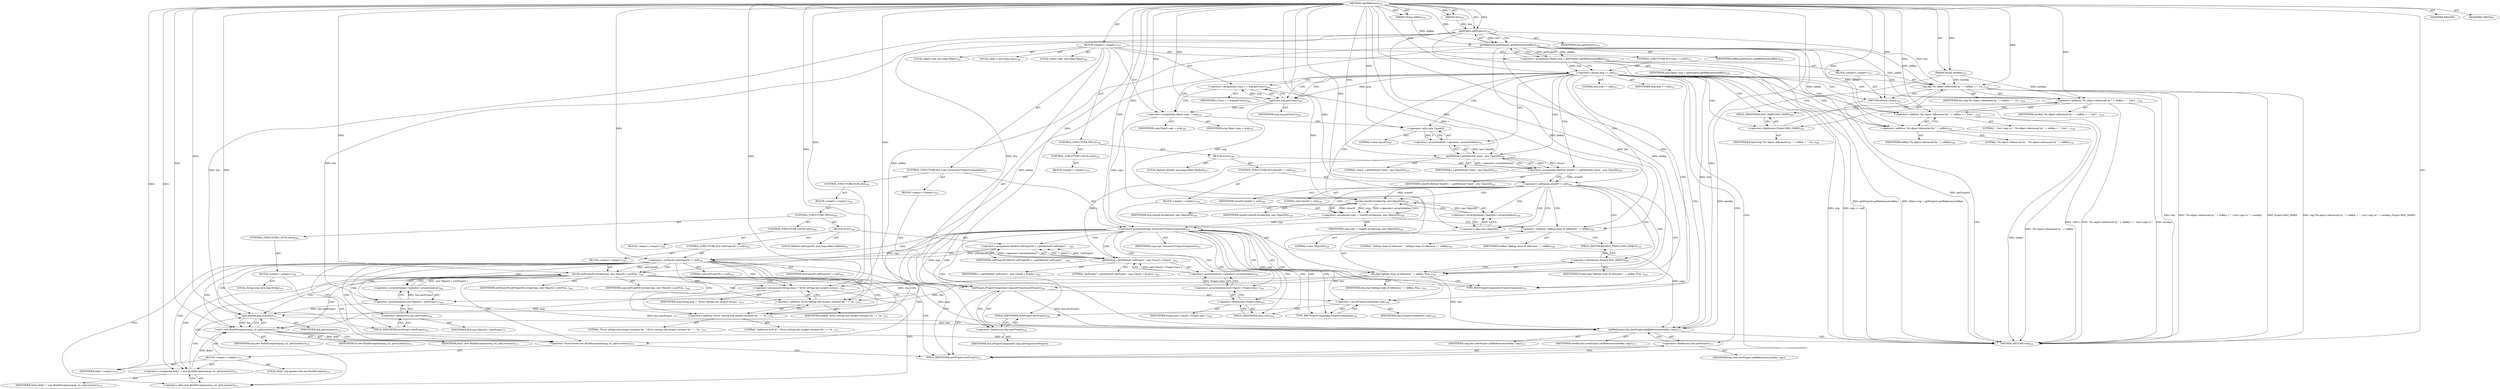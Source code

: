 digraph "copyReference" {  
"111669149709" [label = <(METHOD,copyReference)<SUB>535</SUB>> ]
"115964116998" [label = <(PARAM,this)<SUB>535</SUB>> ]
"115964117022" [label = <(PARAM,String oldKey)<SUB>535</SUB>> ]
"115964117023" [label = <(PARAM,String newKey)<SUB>535</SUB>> ]
"25769803855" [label = <(BLOCK,&lt;empty&gt;,&lt;empty&gt;)<SUB>535</SUB>> ]
"94489280546" [label = <(LOCAL,Object orig: java.lang.Object)<SUB>536</SUB>> ]
"30064771457" [label = <(&lt;operator&gt;.assignment,Object orig = getProject().getReference(oldKey))<SUB>536</SUB>> ]
"68719477025" [label = <(IDENTIFIER,orig,Object orig = getProject().getReference(oldKey))<SUB>536</SUB>> ]
"30064771458" [label = <(getReference,getProject().getReference(oldKey))<SUB>536</SUB>> ]
"30064771459" [label = <(getProject,getProject())<SUB>536</SUB>> ]
"68719476774" [label = <(IDENTIFIER,this,getProject())<SUB>536</SUB>> ]
"68719477026" [label = <(IDENTIFIER,oldKey,getProject().getReference(oldKey))<SUB>536</SUB>> ]
"47244640317" [label = <(CONTROL_STRUCTURE,IF,if (orig == null))<SUB>537</SUB>> ]
"30064771460" [label = <(&lt;operator&gt;.equals,orig == null)<SUB>537</SUB>> ]
"68719477027" [label = <(IDENTIFIER,orig,orig == null)<SUB>537</SUB>> ]
"90194313284" [label = <(LITERAL,null,orig == null)<SUB>537</SUB>> ]
"25769803856" [label = <(BLOCK,&lt;empty&gt;,&lt;empty&gt;)<SUB>537</SUB>> ]
"30064771461" [label = <(log,log(&quot;No object referenced by &quot; + oldKey + &quot;. Ca...)<SUB>538</SUB>> ]
"68719476775" [label = <(IDENTIFIER,this,log(&quot;No object referenced by &quot; + oldKey + &quot;. Ca...)<SUB>538</SUB>> ]
"30064771462" [label = <(&lt;operator&gt;.addition,&quot;No object referenced by &quot; + oldKey + &quot;. Can't ...)<SUB>538</SUB>> ]
"30064771463" [label = <(&lt;operator&gt;.addition,&quot;No object referenced by &quot; + oldKey + &quot;. Can't ...)<SUB>538</SUB>> ]
"30064771464" [label = <(&lt;operator&gt;.addition,&quot;No object referenced by &quot; + oldKey)<SUB>538</SUB>> ]
"90194313285" [label = <(LITERAL,&quot;No object referenced by &quot;,&quot;No object referenced by &quot; + oldKey)<SUB>538</SUB>> ]
"68719477028" [label = <(IDENTIFIER,oldKey,&quot;No object referenced by &quot; + oldKey)<SUB>538</SUB>> ]
"90194313286" [label = <(LITERAL,&quot;. Can't copy to &quot;,&quot;No object referenced by &quot; + oldKey + &quot;. Can't ...)<SUB>538</SUB>> ]
"68719477029" [label = <(IDENTIFIER,newKey,&quot;No object referenced by &quot; + oldKey + &quot;. Can't ...)<SUB>539</SUB>> ]
"30064771465" [label = <(&lt;operator&gt;.fieldAccess,Project.MSG_WARN)<SUB>540</SUB>> ]
"68719477030" [label = <(IDENTIFIER,Project,log(&quot;No object referenced by &quot; + oldKey + &quot;. Ca...)<SUB>540</SUB>> ]
"55834574943" [label = <(FIELD_IDENTIFIER,MSG_WARN,MSG_WARN)<SUB>540</SUB>> ]
"146028888066" [label = <(RETURN,return;,return;)<SUB>541</SUB>> ]
"94489280547" [label = <(LOCAL,Class c: java.lang.Class)<SUB>544</SUB>> ]
"30064771466" [label = <(&lt;operator&gt;.assignment,Class c = orig.getClass())<SUB>544</SUB>> ]
"68719477031" [label = <(IDENTIFIER,c,Class c = orig.getClass())<SUB>544</SUB>> ]
"30064771467" [label = <(getClass,orig.getClass())<SUB>544</SUB>> ]
"68719477032" [label = <(IDENTIFIER,orig,orig.getClass())<SUB>544</SUB>> ]
"94489280548" [label = <(LOCAL,Object copy: java.lang.Object)<SUB>545</SUB>> ]
"30064771468" [label = <(&lt;operator&gt;.assignment,Object copy = orig)<SUB>545</SUB>> ]
"68719477033" [label = <(IDENTIFIER,copy,Object copy = orig)<SUB>545</SUB>> ]
"68719477034" [label = <(IDENTIFIER,orig,Object copy = orig)<SUB>545</SUB>> ]
"47244640318" [label = <(CONTROL_STRUCTURE,TRY,try)<SUB>546</SUB>> ]
"25769803857" [label = <(BLOCK,try,try)<SUB>546</SUB>> ]
"94489280549" [label = <(LOCAL,Method cloneM: java.lang.reflect.Method)<SUB>547</SUB>> ]
"30064771469" [label = <(&lt;operator&gt;.assignment,Method cloneM = c.getMethod(&quot;clone&quot;, new Class[0]))<SUB>547</SUB>> ]
"68719477035" [label = <(IDENTIFIER,cloneM,Method cloneM = c.getMethod(&quot;clone&quot;, new Class[0]))<SUB>547</SUB>> ]
"30064771470" [label = <(getMethod,c.getMethod(&quot;clone&quot;, new Class[0]))<SUB>547</SUB>> ]
"68719477036" [label = <(IDENTIFIER,c,c.getMethod(&quot;clone&quot;, new Class[0]))<SUB>547</SUB>> ]
"90194313287" [label = <(LITERAL,&quot;clone&quot;,c.getMethod(&quot;clone&quot;, new Class[0]))<SUB>547</SUB>> ]
"30064771471" [label = <(&lt;operator&gt;.arrayInitializer,&lt;operator&gt;.arrayInitializer)<SUB>547</SUB>> ]
"30064771472" [label = <(&lt;operator&gt;.alloc,new Class[0])> ]
"90194313288" [label = <(LITERAL,0,new Class[0])<SUB>547</SUB>> ]
"47244640319" [label = <(CONTROL_STRUCTURE,IF,if (cloneM != null))<SUB>548</SUB>> ]
"30064771473" [label = <(&lt;operator&gt;.notEquals,cloneM != null)<SUB>548</SUB>> ]
"68719477037" [label = <(IDENTIFIER,cloneM,cloneM != null)<SUB>548</SUB>> ]
"90194313289" [label = <(LITERAL,null,cloneM != null)<SUB>548</SUB>> ]
"25769803858" [label = <(BLOCK,&lt;empty&gt;,&lt;empty&gt;)<SUB>548</SUB>> ]
"30064771474" [label = <(&lt;operator&gt;.assignment,copy = cloneM.invoke(orig, new Object[0]))<SUB>549</SUB>> ]
"68719477038" [label = <(IDENTIFIER,copy,copy = cloneM.invoke(orig, new Object[0]))<SUB>549</SUB>> ]
"30064771475" [label = <(invoke,cloneM.invoke(orig, new Object[0]))<SUB>549</SUB>> ]
"68719477039" [label = <(IDENTIFIER,cloneM,cloneM.invoke(orig, new Object[0]))<SUB>549</SUB>> ]
"68719477040" [label = <(IDENTIFIER,orig,cloneM.invoke(orig, new Object[0]))<SUB>549</SUB>> ]
"30064771476" [label = <(&lt;operator&gt;.arrayInitializer,&lt;operator&gt;.arrayInitializer)<SUB>549</SUB>> ]
"30064771477" [label = <(&lt;operator&gt;.alloc,new Object[0])> ]
"90194313290" [label = <(LITERAL,0,new Object[0])<SUB>549</SUB>> ]
"30064771478" [label = <(log,log(&quot;Adding clone of reference &quot; + oldKey, Proj...)<SUB>550</SUB>> ]
"68719476776" [label = <(IDENTIFIER,this,log(&quot;Adding clone of reference &quot; + oldKey, Proj...)<SUB>550</SUB>> ]
"30064771479" [label = <(&lt;operator&gt;.addition,&quot;Adding clone of reference &quot; + oldKey)<SUB>550</SUB>> ]
"90194313291" [label = <(LITERAL,&quot;Adding clone of reference &quot;,&quot;Adding clone of reference &quot; + oldKey)<SUB>550</SUB>> ]
"68719477041" [label = <(IDENTIFIER,oldKey,&quot;Adding clone of reference &quot; + oldKey)<SUB>550</SUB>> ]
"30064771480" [label = <(&lt;operator&gt;.fieldAccess,Project.MSG_DEBUG)<SUB>550</SUB>> ]
"68719477042" [label = <(IDENTIFIER,Project,log(&quot;Adding clone of reference &quot; + oldKey, Proj...)<SUB>550</SUB>> ]
"55834574944" [label = <(FIELD_IDENTIFIER,MSG_DEBUG,MSG_DEBUG)<SUB>550</SUB>> ]
"47244640320" [label = <(CONTROL_STRUCTURE,CATCH,catch)<SUB>552</SUB>> ]
"25769803859" [label = <(BLOCK,&lt;empty&gt;,&lt;empty&gt;)<SUB>552</SUB>> ]
"47244640321" [label = <(CONTROL_STRUCTURE,IF,if (copy instanceof ProjectComponent))<SUB>557</SUB>> ]
"30064771481" [label = <(&lt;operator&gt;.instanceOf,copy instanceof ProjectComponent)<SUB>557</SUB>> ]
"68719477043" [label = <(IDENTIFIER,copy,copy instanceof ProjectComponent)<SUB>557</SUB>> ]
"180388626441" [label = <(TYPE_REF,ProjectComponent,ProjectComponent)<SUB>557</SUB>> ]
"25769803860" [label = <(BLOCK,&lt;empty&gt;,&lt;empty&gt;)<SUB>557</SUB>> ]
"30064771482" [label = <(setProject,(ProjectComponent) copy.setProject(newProject))<SUB>558</SUB>> ]
"30064771483" [label = <(&lt;operator&gt;.cast,(ProjectComponent) copy)<SUB>558</SUB>> ]
"180388626442" [label = <(TYPE_REF,ProjectComponent,ProjectComponent)<SUB>558</SUB>> ]
"68719477044" [label = <(IDENTIFIER,copy,(ProjectComponent) copy)<SUB>558</SUB>> ]
"30064771484" [label = <(&lt;operator&gt;.fieldAccess,this.newProject)<SUB>558</SUB>> ]
"68719477045" [label = <(IDENTIFIER,this,(ProjectComponent) copy.setProject(newProject))> ]
"55834574945" [label = <(FIELD_IDENTIFIER,newProject,newProject)<SUB>558</SUB>> ]
"47244640322" [label = <(CONTROL_STRUCTURE,ELSE,else)<SUB>559</SUB>> ]
"25769803861" [label = <(BLOCK,&lt;empty&gt;,&lt;empty&gt;)<SUB>559</SUB>> ]
"47244640323" [label = <(CONTROL_STRUCTURE,TRY,try)<SUB>560</SUB>> ]
"25769803862" [label = <(BLOCK,try,try)<SUB>560</SUB>> ]
"94489280550" [label = <(LOCAL,Method setProjectM: java.lang.reflect.Method)<SUB>561</SUB>> ]
"30064771485" [label = <(&lt;operator&gt;.assignment,Method setProjectM = c.getMethod(&quot;setProject&quot;, ...)<SUB>561</SUB>> ]
"68719477046" [label = <(IDENTIFIER,setProjectM,Method setProjectM = c.getMethod(&quot;setProject&quot;, ...)<SUB>561</SUB>> ]
"30064771486" [label = <(getMethod,c.getMethod(&quot;setProject&quot;, new Class[] { Project...)<SUB>562</SUB>> ]
"68719477047" [label = <(IDENTIFIER,c,c.getMethod(&quot;setProject&quot;, new Class[] { Project...)<SUB>562</SUB>> ]
"90194313292" [label = <(LITERAL,&quot;setProject&quot;,c.getMethod(&quot;setProject&quot;, new Class[] { Project...)<SUB>562</SUB>> ]
"30064771487" [label = <(&lt;operator&gt;.arrayInitializer,&lt;operator&gt;.arrayInitializer)<SUB>562</SUB>> ]
"30064771488" [label = <(&lt;operator&gt;.arrayInitializer,new Class[] { Project.class })<SUB>562</SUB>> ]
"30064771489" [label = <(&lt;operator&gt;.fieldAccess,Project.class)<SUB>562</SUB>> ]
"68719477048" [label = <(IDENTIFIER,Project,new Class[] { Project.class })<SUB>562</SUB>> ]
"55834574946" [label = <(FIELD_IDENTIFIER,class,class)<SUB>562</SUB>> ]
"47244640324" [label = <(CONTROL_STRUCTURE,IF,if (setProjectM != null))<SUB>563</SUB>> ]
"30064771490" [label = <(&lt;operator&gt;.notEquals,setProjectM != null)<SUB>563</SUB>> ]
"68719477049" [label = <(IDENTIFIER,setProjectM,setProjectM != null)<SUB>563</SUB>> ]
"90194313293" [label = <(LITERAL,null,setProjectM != null)<SUB>563</SUB>> ]
"25769803863" [label = <(BLOCK,&lt;empty&gt;,&lt;empty&gt;)<SUB>563</SUB>> ]
"30064771491" [label = <(invoke,setProjectM.invoke(copy, new Object[] { newProj...)<SUB>564</SUB>> ]
"68719477050" [label = <(IDENTIFIER,setProjectM,setProjectM.invoke(copy, new Object[] { newProj...)<SUB>564</SUB>> ]
"68719477051" [label = <(IDENTIFIER,copy,setProjectM.invoke(copy, new Object[] { newProj...)<SUB>564</SUB>> ]
"30064771492" [label = <(&lt;operator&gt;.arrayInitializer,&lt;operator&gt;.arrayInitializer)<SUB>564</SUB>> ]
"30064771493" [label = <(&lt;operator&gt;.arrayInitializer,new Object[] { newProject })<SUB>564</SUB>> ]
"30064771494" [label = <(&lt;operator&gt;.fieldAccess,this.newProject)<SUB>564</SUB>> ]
"68719477052" [label = <(IDENTIFIER,this,new Object[] { newProject })> ]
"55834574947" [label = <(FIELD_IDENTIFIER,newProject,newProject)<SUB>564</SUB>> ]
"47244640325" [label = <(CONTROL_STRUCTURE,CATCH,catch)<SUB>566</SUB>> ]
"25769803864" [label = <(BLOCK,&lt;empty&gt;,&lt;empty&gt;)<SUB>566</SUB>> ]
"47244640326" [label = <(CONTROL_STRUCTURE,CATCH,catch)<SUB>569</SUB>> ]
"25769803865" [label = <(BLOCK,&lt;empty&gt;,&lt;empty&gt;)<SUB>569</SUB>> ]
"94489280551" [label = <(LOCAL,String msg: java.lang.String)<SUB>570</SUB>> ]
"30064771495" [label = <(&lt;operator&gt;.assignment,String msg = &quot;Error setting new project instanc...)<SUB>570</SUB>> ]
"68719477053" [label = <(IDENTIFIER,msg,String msg = &quot;Error setting new project instanc...)<SUB>570</SUB>> ]
"30064771496" [label = <(&lt;operator&gt;.addition,&quot;Error setting new project instance for &quot; + &quot;re...)<SUB>570</SUB>> ]
"30064771497" [label = <(&lt;operator&gt;.addition,&quot;Error setting new project instance for &quot; + &quot;re...)<SUB>570</SUB>> ]
"90194313294" [label = <(LITERAL,&quot;Error setting new project instance for &quot;,&quot;Error setting new project instance for &quot; + &quot;re...)<SUB>570</SUB>> ]
"90194313295" [label = <(LITERAL,&quot;reference with id &quot;,&quot;Error setting new project instance for &quot; + &quot;re...)<SUB>571</SUB>> ]
"68719477054" [label = <(IDENTIFIER,oldKey,&quot;Error setting new project instance for &quot; + &quot;re...)<SUB>571</SUB>> ]
"30064771498" [label = <(&lt;operator&gt;.throw,throw new BuildException(msg, e2, getLocation());)<SUB>572</SUB>> ]
"25769803866" [label = <(BLOCK,&lt;empty&gt;,&lt;empty&gt;)<SUB>572</SUB>> ]
"94489280552" [label = <(LOCAL,$obj7: org.apache.tools.ant.BuildException)<SUB>572</SUB>> ]
"30064771499" [label = <(&lt;operator&gt;.assignment,$obj7 = new BuildException(msg, e2, getLocation()))<SUB>572</SUB>> ]
"68719477055" [label = <(IDENTIFIER,$obj7,$obj7 = new BuildException(msg, e2, getLocation()))<SUB>572</SUB>> ]
"30064771500" [label = <(&lt;operator&gt;.alloc,new BuildException(msg, e2, getLocation()))<SUB>572</SUB>> ]
"30064771501" [label = <(&lt;init&gt;,new BuildException(msg, e2, getLocation()))<SUB>572</SUB>> ]
"68719477056" [label = <(IDENTIFIER,$obj7,new BuildException(msg, e2, getLocation()))<SUB>572</SUB>> ]
"68719477057" [label = <(IDENTIFIER,msg,new BuildException(msg, e2, getLocation()))<SUB>572</SUB>> ]
"68719477058" [label = <(IDENTIFIER,e2,new BuildException(msg, e2, getLocation()))<SUB>572</SUB>> ]
"30064771502" [label = <(getLocation,getLocation())<SUB>572</SUB>> ]
"68719476777" [label = <(IDENTIFIER,this,getLocation())<SUB>572</SUB>> ]
"68719477059" [label = <(IDENTIFIER,$obj7,&lt;empty&gt;)<SUB>572</SUB>> ]
"30064771503" [label = <(addReference,this.newProject.addReference(newKey, copy))<SUB>575</SUB>> ]
"30064771504" [label = <(&lt;operator&gt;.fieldAccess,this.newProject)<SUB>575</SUB>> ]
"68719477060" [label = <(IDENTIFIER,this,this.newProject.addReference(newKey, copy))> ]
"55834574948" [label = <(FIELD_IDENTIFIER,newProject,newProject)<SUB>575</SUB>> ]
"68719477061" [label = <(IDENTIFIER,newKey,this.newProject.addReference(newKey, copy))<SUB>575</SUB>> ]
"68719477062" [label = <(IDENTIFIER,copy,this.newProject.addReference(newKey, copy))<SUB>575</SUB>> ]
"133143986213" [label = <(MODIFIER,PRIVATE)> ]
"133143986214" [label = <(MODIFIER,VIRTUAL)> ]
"128849018893" [label = <(METHOD_RETURN,void)<SUB>535</SUB>> ]
  "111669149709" -> "115964116998"  [ label = "AST: "] 
  "111669149709" -> "115964117022"  [ label = "AST: "] 
  "111669149709" -> "115964117023"  [ label = "AST: "] 
  "111669149709" -> "25769803855"  [ label = "AST: "] 
  "111669149709" -> "133143986213"  [ label = "AST: "] 
  "111669149709" -> "133143986214"  [ label = "AST: "] 
  "111669149709" -> "128849018893"  [ label = "AST: "] 
  "25769803855" -> "94489280546"  [ label = "AST: "] 
  "25769803855" -> "30064771457"  [ label = "AST: "] 
  "25769803855" -> "47244640317"  [ label = "AST: "] 
  "25769803855" -> "94489280547"  [ label = "AST: "] 
  "25769803855" -> "30064771466"  [ label = "AST: "] 
  "25769803855" -> "94489280548"  [ label = "AST: "] 
  "25769803855" -> "30064771468"  [ label = "AST: "] 
  "25769803855" -> "47244640318"  [ label = "AST: "] 
  "25769803855" -> "47244640321"  [ label = "AST: "] 
  "25769803855" -> "30064771503"  [ label = "AST: "] 
  "30064771457" -> "68719477025"  [ label = "AST: "] 
  "30064771457" -> "30064771458"  [ label = "AST: "] 
  "30064771458" -> "30064771459"  [ label = "AST: "] 
  "30064771458" -> "68719477026"  [ label = "AST: "] 
  "30064771459" -> "68719476774"  [ label = "AST: "] 
  "47244640317" -> "30064771460"  [ label = "AST: "] 
  "47244640317" -> "25769803856"  [ label = "AST: "] 
  "30064771460" -> "68719477027"  [ label = "AST: "] 
  "30064771460" -> "90194313284"  [ label = "AST: "] 
  "25769803856" -> "30064771461"  [ label = "AST: "] 
  "25769803856" -> "146028888066"  [ label = "AST: "] 
  "30064771461" -> "68719476775"  [ label = "AST: "] 
  "30064771461" -> "30064771462"  [ label = "AST: "] 
  "30064771461" -> "30064771465"  [ label = "AST: "] 
  "30064771462" -> "30064771463"  [ label = "AST: "] 
  "30064771462" -> "68719477029"  [ label = "AST: "] 
  "30064771463" -> "30064771464"  [ label = "AST: "] 
  "30064771463" -> "90194313286"  [ label = "AST: "] 
  "30064771464" -> "90194313285"  [ label = "AST: "] 
  "30064771464" -> "68719477028"  [ label = "AST: "] 
  "30064771465" -> "68719477030"  [ label = "AST: "] 
  "30064771465" -> "55834574943"  [ label = "AST: "] 
  "30064771466" -> "68719477031"  [ label = "AST: "] 
  "30064771466" -> "30064771467"  [ label = "AST: "] 
  "30064771467" -> "68719477032"  [ label = "AST: "] 
  "30064771468" -> "68719477033"  [ label = "AST: "] 
  "30064771468" -> "68719477034"  [ label = "AST: "] 
  "47244640318" -> "25769803857"  [ label = "AST: "] 
  "47244640318" -> "47244640320"  [ label = "AST: "] 
  "25769803857" -> "94489280549"  [ label = "AST: "] 
  "25769803857" -> "30064771469"  [ label = "AST: "] 
  "25769803857" -> "47244640319"  [ label = "AST: "] 
  "30064771469" -> "68719477035"  [ label = "AST: "] 
  "30064771469" -> "30064771470"  [ label = "AST: "] 
  "30064771470" -> "68719477036"  [ label = "AST: "] 
  "30064771470" -> "90194313287"  [ label = "AST: "] 
  "30064771470" -> "30064771471"  [ label = "AST: "] 
  "30064771471" -> "30064771472"  [ label = "AST: "] 
  "30064771472" -> "90194313288"  [ label = "AST: "] 
  "47244640319" -> "30064771473"  [ label = "AST: "] 
  "47244640319" -> "25769803858"  [ label = "AST: "] 
  "30064771473" -> "68719477037"  [ label = "AST: "] 
  "30064771473" -> "90194313289"  [ label = "AST: "] 
  "25769803858" -> "30064771474"  [ label = "AST: "] 
  "25769803858" -> "30064771478"  [ label = "AST: "] 
  "30064771474" -> "68719477038"  [ label = "AST: "] 
  "30064771474" -> "30064771475"  [ label = "AST: "] 
  "30064771475" -> "68719477039"  [ label = "AST: "] 
  "30064771475" -> "68719477040"  [ label = "AST: "] 
  "30064771475" -> "30064771476"  [ label = "AST: "] 
  "30064771476" -> "30064771477"  [ label = "AST: "] 
  "30064771477" -> "90194313290"  [ label = "AST: "] 
  "30064771478" -> "68719476776"  [ label = "AST: "] 
  "30064771478" -> "30064771479"  [ label = "AST: "] 
  "30064771478" -> "30064771480"  [ label = "AST: "] 
  "30064771479" -> "90194313291"  [ label = "AST: "] 
  "30064771479" -> "68719477041"  [ label = "AST: "] 
  "30064771480" -> "68719477042"  [ label = "AST: "] 
  "30064771480" -> "55834574944"  [ label = "AST: "] 
  "47244640320" -> "25769803859"  [ label = "AST: "] 
  "47244640321" -> "30064771481"  [ label = "AST: "] 
  "47244640321" -> "25769803860"  [ label = "AST: "] 
  "47244640321" -> "47244640322"  [ label = "AST: "] 
  "30064771481" -> "68719477043"  [ label = "AST: "] 
  "30064771481" -> "180388626441"  [ label = "AST: "] 
  "25769803860" -> "30064771482"  [ label = "AST: "] 
  "30064771482" -> "30064771483"  [ label = "AST: "] 
  "30064771482" -> "30064771484"  [ label = "AST: "] 
  "30064771483" -> "180388626442"  [ label = "AST: "] 
  "30064771483" -> "68719477044"  [ label = "AST: "] 
  "30064771484" -> "68719477045"  [ label = "AST: "] 
  "30064771484" -> "55834574945"  [ label = "AST: "] 
  "47244640322" -> "25769803861"  [ label = "AST: "] 
  "25769803861" -> "47244640323"  [ label = "AST: "] 
  "47244640323" -> "25769803862"  [ label = "AST: "] 
  "47244640323" -> "47244640325"  [ label = "AST: "] 
  "47244640323" -> "47244640326"  [ label = "AST: "] 
  "25769803862" -> "94489280550"  [ label = "AST: "] 
  "25769803862" -> "30064771485"  [ label = "AST: "] 
  "25769803862" -> "47244640324"  [ label = "AST: "] 
  "30064771485" -> "68719477046"  [ label = "AST: "] 
  "30064771485" -> "30064771486"  [ label = "AST: "] 
  "30064771486" -> "68719477047"  [ label = "AST: "] 
  "30064771486" -> "90194313292"  [ label = "AST: "] 
  "30064771486" -> "30064771487"  [ label = "AST: "] 
  "30064771487" -> "30064771488"  [ label = "AST: "] 
  "30064771488" -> "30064771489"  [ label = "AST: "] 
  "30064771489" -> "68719477048"  [ label = "AST: "] 
  "30064771489" -> "55834574946"  [ label = "AST: "] 
  "47244640324" -> "30064771490"  [ label = "AST: "] 
  "47244640324" -> "25769803863"  [ label = "AST: "] 
  "30064771490" -> "68719477049"  [ label = "AST: "] 
  "30064771490" -> "90194313293"  [ label = "AST: "] 
  "25769803863" -> "30064771491"  [ label = "AST: "] 
  "30064771491" -> "68719477050"  [ label = "AST: "] 
  "30064771491" -> "68719477051"  [ label = "AST: "] 
  "30064771491" -> "30064771492"  [ label = "AST: "] 
  "30064771492" -> "30064771493"  [ label = "AST: "] 
  "30064771493" -> "30064771494"  [ label = "AST: "] 
  "30064771494" -> "68719477052"  [ label = "AST: "] 
  "30064771494" -> "55834574947"  [ label = "AST: "] 
  "47244640325" -> "25769803864"  [ label = "AST: "] 
  "47244640326" -> "25769803865"  [ label = "AST: "] 
  "25769803865" -> "94489280551"  [ label = "AST: "] 
  "25769803865" -> "30064771495"  [ label = "AST: "] 
  "25769803865" -> "30064771498"  [ label = "AST: "] 
  "30064771495" -> "68719477053"  [ label = "AST: "] 
  "30064771495" -> "30064771496"  [ label = "AST: "] 
  "30064771496" -> "30064771497"  [ label = "AST: "] 
  "30064771496" -> "68719477054"  [ label = "AST: "] 
  "30064771497" -> "90194313294"  [ label = "AST: "] 
  "30064771497" -> "90194313295"  [ label = "AST: "] 
  "30064771498" -> "25769803866"  [ label = "AST: "] 
  "25769803866" -> "94489280552"  [ label = "AST: "] 
  "25769803866" -> "30064771499"  [ label = "AST: "] 
  "25769803866" -> "30064771501"  [ label = "AST: "] 
  "25769803866" -> "68719477059"  [ label = "AST: "] 
  "30064771499" -> "68719477055"  [ label = "AST: "] 
  "30064771499" -> "30064771500"  [ label = "AST: "] 
  "30064771501" -> "68719477056"  [ label = "AST: "] 
  "30064771501" -> "68719477057"  [ label = "AST: "] 
  "30064771501" -> "68719477058"  [ label = "AST: "] 
  "30064771501" -> "30064771502"  [ label = "AST: "] 
  "30064771502" -> "68719476777"  [ label = "AST: "] 
  "30064771503" -> "30064771504"  [ label = "AST: "] 
  "30064771503" -> "68719477061"  [ label = "AST: "] 
  "30064771503" -> "68719477062"  [ label = "AST: "] 
  "30064771504" -> "68719477060"  [ label = "AST: "] 
  "30064771504" -> "55834574948"  [ label = "AST: "] 
  "30064771457" -> "30064771460"  [ label = "CFG: "] 
  "30064771466" -> "30064771468"  [ label = "CFG: "] 
  "30064771468" -> "30064771472"  [ label = "CFG: "] 
  "30064771503" -> "128849018893"  [ label = "CFG: "] 
  "30064771458" -> "30064771457"  [ label = "CFG: "] 
  "30064771460" -> "30064771464"  [ label = "CFG: "] 
  "30064771460" -> "30064771467"  [ label = "CFG: "] 
  "30064771467" -> "30064771466"  [ label = "CFG: "] 
  "30064771481" -> "180388626442"  [ label = "CFG: "] 
  "30064771481" -> "55834574946"  [ label = "CFG: "] 
  "30064771504" -> "30064771503"  [ label = "CFG: "] 
  "30064771459" -> "30064771458"  [ label = "CFG: "] 
  "30064771461" -> "146028888066"  [ label = "CFG: "] 
  "146028888066" -> "128849018893"  [ label = "CFG: "] 
  "30064771469" -> "30064771473"  [ label = "CFG: "] 
  "180388626441" -> "30064771481"  [ label = "CFG: "] 
  "30064771482" -> "55834574948"  [ label = "CFG: "] 
  "55834574948" -> "30064771504"  [ label = "CFG: "] 
  "30064771462" -> "55834574943"  [ label = "CFG: "] 
  "30064771465" -> "30064771461"  [ label = "CFG: "] 
  "30064771470" -> "30064771469"  [ label = "CFG: "] 
  "30064771473" -> "30064771477"  [ label = "CFG: "] 
  "30064771473" -> "180388626441"  [ label = "CFG: "] 
  "30064771483" -> "55834574945"  [ label = "CFG: "] 
  "30064771484" -> "30064771482"  [ label = "CFG: "] 
  "30064771463" -> "30064771462"  [ label = "CFG: "] 
  "55834574943" -> "30064771465"  [ label = "CFG: "] 
  "30064771471" -> "30064771470"  [ label = "CFG: "] 
  "30064771474" -> "30064771479"  [ label = "CFG: "] 
  "30064771478" -> "180388626441"  [ label = "CFG: "] 
  "180388626442" -> "30064771483"  [ label = "CFG: "] 
  "55834574945" -> "30064771484"  [ label = "CFG: "] 
  "30064771464" -> "30064771463"  [ label = "CFG: "] 
  "30064771472" -> "30064771471"  [ label = "CFG: "] 
  "30064771475" -> "30064771474"  [ label = "CFG: "] 
  "30064771479" -> "55834574944"  [ label = "CFG: "] 
  "30064771480" -> "30064771478"  [ label = "CFG: "] 
  "30064771485" -> "30064771490"  [ label = "CFG: "] 
  "30064771476" -> "30064771475"  [ label = "CFG: "] 
  "55834574944" -> "30064771480"  [ label = "CFG: "] 
  "30064771486" -> "30064771485"  [ label = "CFG: "] 
  "30064771490" -> "30064771497"  [ label = "CFG: "] 
  "30064771490" -> "55834574947"  [ label = "CFG: "] 
  "30064771490" -> "55834574948"  [ label = "CFG: "] 
  "30064771495" -> "30064771500"  [ label = "CFG: "] 
  "30064771498" -> "55834574948"  [ label = "CFG: "] 
  "30064771477" -> "30064771476"  [ label = "CFG: "] 
  "30064771487" -> "30064771486"  [ label = "CFG: "] 
  "30064771491" -> "30064771497"  [ label = "CFG: "] 
  "30064771491" -> "55834574948"  [ label = "CFG: "] 
  "30064771496" -> "30064771495"  [ label = "CFG: "] 
  "30064771488" -> "30064771487"  [ label = "CFG: "] 
  "30064771492" -> "30064771491"  [ label = "CFG: "] 
  "30064771497" -> "30064771496"  [ label = "CFG: "] 
  "30064771499" -> "30064771502"  [ label = "CFG: "] 
  "30064771501" -> "30064771498"  [ label = "CFG: "] 
  "30064771489" -> "30064771488"  [ label = "CFG: "] 
  "30064771493" -> "30064771492"  [ label = "CFG: "] 
  "30064771500" -> "30064771499"  [ label = "CFG: "] 
  "30064771502" -> "30064771501"  [ label = "CFG: "] 
  "55834574946" -> "30064771489"  [ label = "CFG: "] 
  "30064771494" -> "30064771493"  [ label = "CFG: "] 
  "55834574947" -> "30064771494"  [ label = "CFG: "] 
  "111669149709" -> "30064771459"  [ label = "CFG: "] 
  "146028888066" -> "128849018893"  [ label = "DDG: &lt;RET&gt;"] 
  "30064771458" -> "128849018893"  [ label = "DDG: getProject()"] 
  "30064771457" -> "128849018893"  [ label = "DDG: getProject().getReference(oldKey)"] 
  "30064771457" -> "128849018893"  [ label = "DDG: Object orig = getProject().getReference(oldKey)"] 
  "30064771460" -> "128849018893"  [ label = "DDG: orig"] 
  "30064771460" -> "128849018893"  [ label = "DDG: orig == null"] 
  "30064771461" -> "128849018893"  [ label = "DDG: this"] 
  "30064771464" -> "128849018893"  [ label = "DDG: oldKey"] 
  "30064771463" -> "128849018893"  [ label = "DDG: &quot;No object referenced by &quot; + oldKey"] 
  "30064771462" -> "128849018893"  [ label = "DDG: &quot;No object referenced by &quot; + oldKey + &quot;. Can't copy to &quot;"] 
  "30064771462" -> "128849018893"  [ label = "DDG: newKey"] 
  "30064771461" -> "128849018893"  [ label = "DDG: &quot;No object referenced by &quot; + oldKey + &quot;. Can't copy to &quot; + newKey"] 
  "30064771461" -> "128849018893"  [ label = "DDG: Project.MSG_WARN"] 
  "30064771461" -> "128849018893"  [ label = "DDG: log(&quot;No object referenced by &quot; + oldKey + &quot;. Can't copy to &quot; + newKey, Project.MSG_WARN)"] 
  "30064771501" -> "128849018893"  [ label = "DDG: e2"] 
  "111669149709" -> "115964116998"  [ label = "DDG: "] 
  "111669149709" -> "115964117022"  [ label = "DDG: "] 
  "111669149709" -> "115964117023"  [ label = "DDG: "] 
  "30064771458" -> "30064771457"  [ label = "DDG: getProject()"] 
  "30064771458" -> "30064771457"  [ label = "DDG: oldKey"] 
  "30064771467" -> "30064771466"  [ label = "DDG: orig"] 
  "30064771467" -> "30064771468"  [ label = "DDG: orig"] 
  "111669149709" -> "30064771468"  [ label = "DDG: "] 
  "30064771459" -> "30064771503"  [ label = "DDG: this"] 
  "30064771478" -> "30064771503"  [ label = "DDG: this"] 
  "30064771493" -> "30064771503"  [ label = "DDG: this.newProject"] 
  "30064771502" -> "30064771503"  [ label = "DDG: this"] 
  "30064771482" -> "30064771503"  [ label = "DDG: this.newProject"] 
  "115964117023" -> "30064771503"  [ label = "DDG: newKey"] 
  "111669149709" -> "30064771503"  [ label = "DDG: "] 
  "30064771481" -> "30064771503"  [ label = "DDG: copy"] 
  "30064771491" -> "30064771503"  [ label = "DDG: copy"] 
  "30064771459" -> "30064771458"  [ label = "DDG: this"] 
  "115964117022" -> "30064771458"  [ label = "DDG: oldKey"] 
  "111669149709" -> "30064771458"  [ label = "DDG: "] 
  "30064771457" -> "30064771460"  [ label = "DDG: orig"] 
  "111669149709" -> "30064771460"  [ label = "DDG: "] 
  "111669149709" -> "146028888066"  [ label = "DDG: "] 
  "30064771460" -> "30064771467"  [ label = "DDG: orig"] 
  "111669149709" -> "30064771467"  [ label = "DDG: "] 
  "30064771470" -> "30064771469"  [ label = "DDG: c"] 
  "30064771470" -> "30064771469"  [ label = "DDG: &quot;clone&quot;"] 
  "30064771470" -> "30064771469"  [ label = "DDG: &lt;operator&gt;.arrayInitializer"] 
  "30064771468" -> "30064771481"  [ label = "DDG: copy"] 
  "30064771474" -> "30064771481"  [ label = "DDG: copy"] 
  "111669149709" -> "30064771481"  [ label = "DDG: "] 
  "115964116998" -> "30064771459"  [ label = "DDG: this"] 
  "111669149709" -> "30064771459"  [ label = "DDG: "] 
  "30064771459" -> "30064771461"  [ label = "DDG: this"] 
  "111669149709" -> "30064771461"  [ label = "DDG: "] 
  "30064771458" -> "30064771461"  [ label = "DDG: oldKey"] 
  "115964117023" -> "30064771461"  [ label = "DDG: newKey"] 
  "111669149709" -> "30064771482"  [ label = "DDG: "] 
  "30064771481" -> "30064771482"  [ label = "DDG: copy"] 
  "30064771459" -> "30064771482"  [ label = "DDG: this"] 
  "30064771478" -> "30064771482"  [ label = "DDG: this"] 
  "111669149709" -> "30064771462"  [ label = "DDG: "] 
  "30064771458" -> "30064771462"  [ label = "DDG: oldKey"] 
  "115964117023" -> "30064771462"  [ label = "DDG: newKey"] 
  "30064771466" -> "30064771470"  [ label = "DDG: c"] 
  "111669149709" -> "30064771470"  [ label = "DDG: "] 
  "30064771471" -> "30064771470"  [ label = "DDG: new Class[0]"] 
  "30064771469" -> "30064771473"  [ label = "DDG: cloneM"] 
  "111669149709" -> "30064771473"  [ label = "DDG: "] 
  "30064771475" -> "30064771474"  [ label = "DDG: cloneM"] 
  "30064771475" -> "30064771474"  [ label = "DDG: orig"] 
  "30064771475" -> "30064771474"  [ label = "DDG: &lt;operator&gt;.arrayInitializer"] 
  "111669149709" -> "30064771483"  [ label = "DDG: "] 
  "30064771481" -> "30064771483"  [ label = "DDG: copy"] 
  "111669149709" -> "30064771463"  [ label = "DDG: "] 
  "30064771458" -> "30064771463"  [ label = "DDG: oldKey"] 
  "30064771472" -> "30064771471"  [ label = "DDG: 0"] 
  "30064771459" -> "30064771478"  [ label = "DDG: this"] 
  "111669149709" -> "30064771478"  [ label = "DDG: "] 
  "30064771458" -> "30064771478"  [ label = "DDG: oldKey"] 
  "30064771486" -> "30064771485"  [ label = "DDG: c"] 
  "30064771486" -> "30064771485"  [ label = "DDG: &quot;setProject&quot;"] 
  "30064771486" -> "30064771485"  [ label = "DDG: &lt;operator&gt;.arrayInitializer"] 
  "111669149709" -> "30064771464"  [ label = "DDG: "] 
  "30064771458" -> "30064771464"  [ label = "DDG: oldKey"] 
  "111669149709" -> "30064771472"  [ label = "DDG: "] 
  "30064771473" -> "30064771475"  [ label = "DDG: cloneM"] 
  "111669149709" -> "30064771475"  [ label = "DDG: "] 
  "30064771467" -> "30064771475"  [ label = "DDG: orig"] 
  "30064771476" -> "30064771475"  [ label = "DDG: new Object[0]"] 
  "111669149709" -> "30064771479"  [ label = "DDG: "] 
  "30064771458" -> "30064771479"  [ label = "DDG: oldKey"] 
  "111669149709" -> "30064771495"  [ label = "DDG: "] 
  "30064771458" -> "30064771495"  [ label = "DDG: oldKey"] 
  "30064771477" -> "30064771476"  [ label = "DDG: 0"] 
  "30064771470" -> "30064771486"  [ label = "DDG: c"] 
  "111669149709" -> "30064771486"  [ label = "DDG: "] 
  "30064771487" -> "30064771486"  [ label = "DDG: new Class[] { Project.class }"] 
  "30064771485" -> "30064771490"  [ label = "DDG: setProjectM"] 
  "111669149709" -> "30064771490"  [ label = "DDG: "] 
  "30064771501" -> "30064771498"  [ label = "DDG: $obj7"] 
  "111669149709" -> "30064771498"  [ label = "DDG: "] 
  "111669149709" -> "30064771477"  [ label = "DDG: "] 
  "30064771488" -> "30064771487"  [ label = "DDG: Project.class"] 
  "30064771490" -> "30064771491"  [ label = "DDG: setProjectM"] 
  "111669149709" -> "30064771491"  [ label = "DDG: "] 
  "30064771481" -> "30064771491"  [ label = "DDG: copy"] 
  "30064771492" -> "30064771491"  [ label = "DDG: new Object[] { newProject }"] 
  "111669149709" -> "30064771496"  [ label = "DDG: "] 
  "30064771458" -> "30064771496"  [ label = "DDG: oldKey"] 
  "111669149709" -> "30064771499"  [ label = "DDG: "] 
  "111669149709" -> "68719477059"  [ label = "DDG: "] 
  "30064771493" -> "30064771492"  [ label = "DDG: this.newProject"] 
  "111669149709" -> "30064771497"  [ label = "DDG: "] 
  "30064771499" -> "30064771501"  [ label = "DDG: $obj7"] 
  "111669149709" -> "30064771501"  [ label = "DDG: "] 
  "30064771495" -> "30064771501"  [ label = "DDG: msg"] 
  "30064771502" -> "30064771501"  [ label = "DDG: this"] 
  "30064771459" -> "30064771493"  [ label = "DDG: this"] 
  "30064771478" -> "30064771493"  [ label = "DDG: this"] 
  "30064771459" -> "30064771502"  [ label = "DDG: this"] 
  "30064771478" -> "30064771502"  [ label = "DDG: this"] 
  "30064771493" -> "30064771502"  [ label = "DDG: this.newProject"] 
  "111669149709" -> "30064771502"  [ label = "DDG: "] 
  "30064771460" -> "30064771468"  [ label = "CDG: "] 
  "30064771460" -> "30064771467"  [ label = "CDG: "] 
  "30064771460" -> "30064771466"  [ label = "CDG: "] 
  "30064771460" -> "30064771465"  [ label = "CDG: "] 
  "30064771460" -> "30064771464"  [ label = "CDG: "] 
  "30064771460" -> "30064771463"  [ label = "CDG: "] 
  "30064771460" -> "30064771462"  [ label = "CDG: "] 
  "30064771460" -> "30064771461"  [ label = "CDG: "] 
  "30064771460" -> "146028888066"  [ label = "CDG: "] 
  "30064771460" -> "180388626441"  [ label = "CDG: "] 
  "30064771460" -> "55834574948"  [ label = "CDG: "] 
  "30064771460" -> "55834574943"  [ label = "CDG: "] 
  "30064771460" -> "30064771504"  [ label = "CDG: "] 
  "30064771460" -> "30064771503"  [ label = "CDG: "] 
  "30064771460" -> "30064771481"  [ label = "CDG: "] 
  "30064771460" -> "30064771473"  [ label = "CDG: "] 
  "30064771460" -> "30064771472"  [ label = "CDG: "] 
  "30064771460" -> "30064771471"  [ label = "CDG: "] 
  "30064771460" -> "30064771470"  [ label = "CDG: "] 
  "30064771460" -> "30064771469"  [ label = "CDG: "] 
  "30064771481" -> "180388626442"  [ label = "CDG: "] 
  "30064771481" -> "55834574946"  [ label = "CDG: "] 
  "30064771481" -> "55834574945"  [ label = "CDG: "] 
  "30064771481" -> "30064771490"  [ label = "CDG: "] 
  "30064771481" -> "30064771489"  [ label = "CDG: "] 
  "30064771481" -> "30064771488"  [ label = "CDG: "] 
  "30064771481" -> "30064771487"  [ label = "CDG: "] 
  "30064771481" -> "30064771486"  [ label = "CDG: "] 
  "30064771481" -> "30064771485"  [ label = "CDG: "] 
  "30064771481" -> "30064771484"  [ label = "CDG: "] 
  "30064771481" -> "30064771483"  [ label = "CDG: "] 
  "30064771481" -> "30064771482"  [ label = "CDG: "] 
  "30064771473" -> "55834574944"  [ label = "CDG: "] 
  "30064771473" -> "30064771480"  [ label = "CDG: "] 
  "30064771473" -> "30064771479"  [ label = "CDG: "] 
  "30064771473" -> "30064771478"  [ label = "CDG: "] 
  "30064771473" -> "30064771477"  [ label = "CDG: "] 
  "30064771473" -> "30064771476"  [ label = "CDG: "] 
  "30064771473" -> "30064771475"  [ label = "CDG: "] 
  "30064771473" -> "30064771474"  [ label = "CDG: "] 
  "30064771490" -> "55834574947"  [ label = "CDG: "] 
  "30064771490" -> "30064771502"  [ label = "CDG: "] 
  "30064771490" -> "30064771501"  [ label = "CDG: "] 
  "30064771490" -> "30064771500"  [ label = "CDG: "] 
  "30064771490" -> "30064771499"  [ label = "CDG: "] 
  "30064771490" -> "30064771498"  [ label = "CDG: "] 
  "30064771490" -> "30064771497"  [ label = "CDG: "] 
  "30064771490" -> "30064771496"  [ label = "CDG: "] 
  "30064771490" -> "30064771495"  [ label = "CDG: "] 
  "30064771490" -> "30064771494"  [ label = "CDG: "] 
  "30064771490" -> "30064771493"  [ label = "CDG: "] 
  "30064771490" -> "30064771492"  [ label = "CDG: "] 
  "30064771490" -> "30064771491"  [ label = "CDG: "] 
  "30064771491" -> "30064771502"  [ label = "CDG: "] 
  "30064771491" -> "30064771501"  [ label = "CDG: "] 
  "30064771491" -> "30064771500"  [ label = "CDG: "] 
  "30064771491" -> "30064771499"  [ label = "CDG: "] 
  "30064771491" -> "30064771498"  [ label = "CDG: "] 
  "30064771491" -> "30064771497"  [ label = "CDG: "] 
  "30064771491" -> "30064771496"  [ label = "CDG: "] 
  "30064771491" -> "30064771495"  [ label = "CDG: "] 
}
